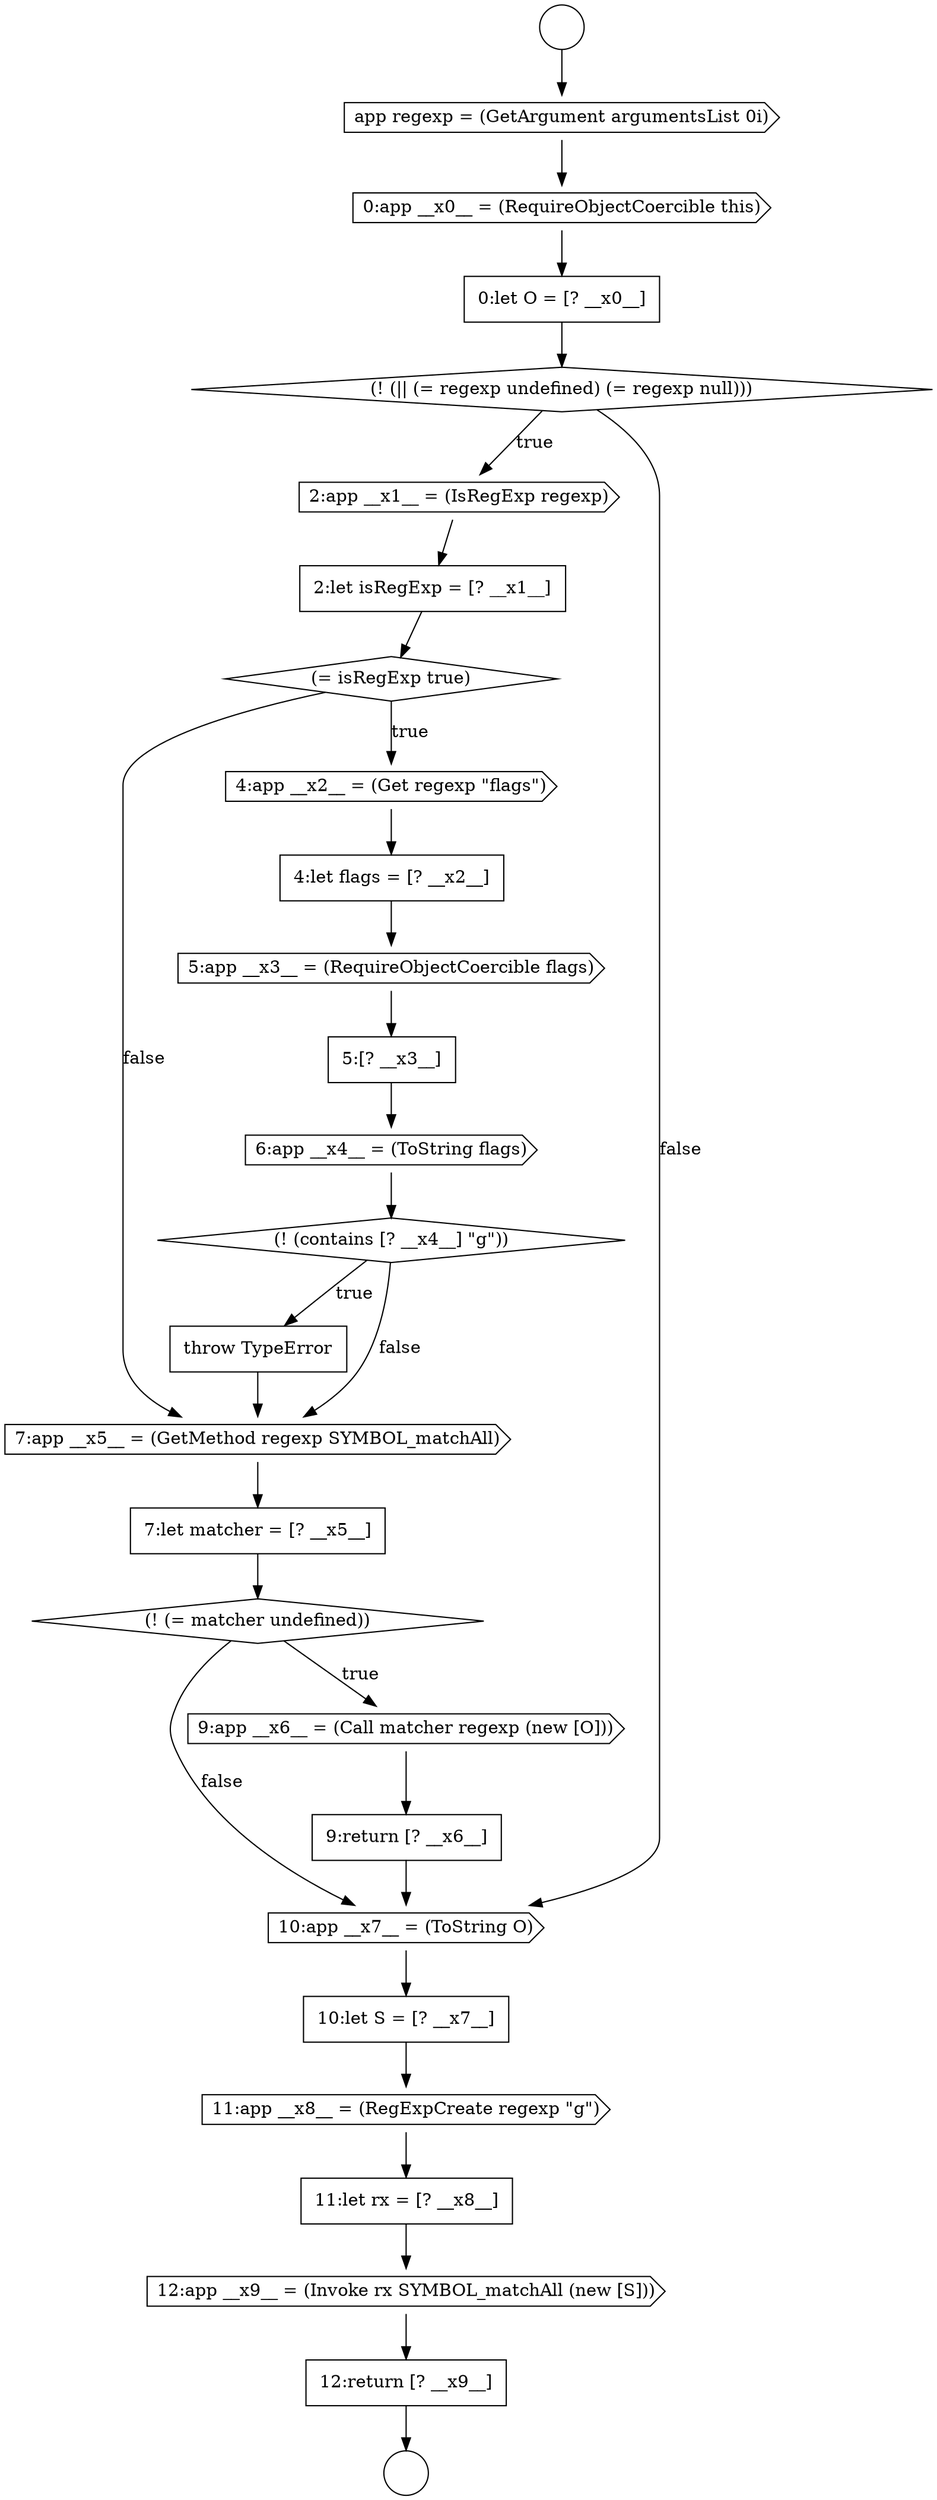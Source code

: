 digraph {
  node14057 [shape=cds, label=<<font color="black">5:app __x3__ = (RequireObjectCoercible flags)</font>> color="black" fillcolor="white" style=filled]
  node14051 [shape=diamond, label=<<font color="black">(! (|| (= regexp undefined) (= regexp null)))</font>> color="black" fillcolor="white" style=filled]
  node14060 [shape=diamond, label=<<font color="black">(! (contains [? __x4__] &quot;g&quot;))</font>> color="black" fillcolor="white" style=filled]
  node14064 [shape=diamond, label=<<font color="black">(! (= matcher undefined))</font>> color="black" fillcolor="white" style=filled]
  node14052 [shape=cds, label=<<font color="black">2:app __x1__ = (IsRegExp regexp)</font>> color="black" fillcolor="white" style=filled]
  node14067 [shape=cds, label=<<font color="black">10:app __x7__ = (ToString O)</font>> color="black" fillcolor="white" style=filled]
  node14072 [shape=none, margin=0, label=<<font color="black">
    <table border="0" cellborder="1" cellspacing="0" cellpadding="10">
      <tr><td align="left">12:return [? __x9__]</td></tr>
    </table>
  </font>> color="black" fillcolor="white" style=filled]
  node14059 [shape=cds, label=<<font color="black">6:app __x4__ = (ToString flags)</font>> color="black" fillcolor="white" style=filled]
  node14063 [shape=none, margin=0, label=<<font color="black">
    <table border="0" cellborder="1" cellspacing="0" cellpadding="10">
      <tr><td align="left">7:let matcher = [? __x5__]</td></tr>
    </table>
  </font>> color="black" fillcolor="white" style=filled]
  node14049 [shape=cds, label=<<font color="black">0:app __x0__ = (RequireObjectCoercible this)</font>> color="black" fillcolor="white" style=filled]
  node14068 [shape=none, margin=0, label=<<font color="black">
    <table border="0" cellborder="1" cellspacing="0" cellpadding="10">
      <tr><td align="left">10:let S = [? __x7__]</td></tr>
    </table>
  </font>> color="black" fillcolor="white" style=filled]
  node14058 [shape=none, margin=0, label=<<font color="black">
    <table border="0" cellborder="1" cellspacing="0" cellpadding="10">
      <tr><td align="left">5:[? __x3__]</td></tr>
    </table>
  </font>> color="black" fillcolor="white" style=filled]
  node14069 [shape=cds, label=<<font color="black">11:app __x8__ = (RegExpCreate regexp &quot;g&quot;)</font>> color="black" fillcolor="white" style=filled]
  node14050 [shape=none, margin=0, label=<<font color="black">
    <table border="0" cellborder="1" cellspacing="0" cellpadding="10">
      <tr><td align="left">0:let O = [? __x0__]</td></tr>
    </table>
  </font>> color="black" fillcolor="white" style=filled]
  node14056 [shape=none, margin=0, label=<<font color="black">
    <table border="0" cellborder="1" cellspacing="0" cellpadding="10">
      <tr><td align="left">4:let flags = [? __x2__]</td></tr>
    </table>
  </font>> color="black" fillcolor="white" style=filled]
  node14061 [shape=none, margin=0, label=<<font color="black">
    <table border="0" cellborder="1" cellspacing="0" cellpadding="10">
      <tr><td align="left">throw TypeError</td></tr>
    </table>
  </font>> color="black" fillcolor="white" style=filled]
  node14066 [shape=none, margin=0, label=<<font color="black">
    <table border="0" cellborder="1" cellspacing="0" cellpadding="10">
      <tr><td align="left">9:return [? __x6__]</td></tr>
    </table>
  </font>> color="black" fillcolor="white" style=filled]
  node14071 [shape=cds, label=<<font color="black">12:app __x9__ = (Invoke rx SYMBOL_matchAll (new [S]))</font>> color="black" fillcolor="white" style=filled]
  node14046 [shape=circle label=" " color="black" fillcolor="white" style=filled]
  node14048 [shape=cds, label=<<font color="black">app regexp = (GetArgument argumentsList 0i)</font>> color="black" fillcolor="white" style=filled]
  node14053 [shape=none, margin=0, label=<<font color="black">
    <table border="0" cellborder="1" cellspacing="0" cellpadding="10">
      <tr><td align="left">2:let isRegExp = [? __x1__]</td></tr>
    </table>
  </font>> color="black" fillcolor="white" style=filled]
  node14054 [shape=diamond, label=<<font color="black">(= isRegExp true)</font>> color="black" fillcolor="white" style=filled]
  node14047 [shape=circle label=" " color="black" fillcolor="white" style=filled]
  node14065 [shape=cds, label=<<font color="black">9:app __x6__ = (Call matcher regexp (new [O]))</font>> color="black" fillcolor="white" style=filled]
  node14070 [shape=none, margin=0, label=<<font color="black">
    <table border="0" cellborder="1" cellspacing="0" cellpadding="10">
      <tr><td align="left">11:let rx = [? __x8__]</td></tr>
    </table>
  </font>> color="black" fillcolor="white" style=filled]
  node14062 [shape=cds, label=<<font color="black">7:app __x5__ = (GetMethod regexp SYMBOL_matchAll)</font>> color="black" fillcolor="white" style=filled]
  node14055 [shape=cds, label=<<font color="black">4:app __x2__ = (Get regexp &quot;flags&quot;)</font>> color="black" fillcolor="white" style=filled]
  node14051 -> node14052 [label=<<font color="black">true</font>> color="black"]
  node14051 -> node14067 [label=<<font color="black">false</font>> color="black"]
  node14057 -> node14058 [ color="black"]
  node14049 -> node14050 [ color="black"]
  node14061 -> node14062 [ color="black"]
  node14069 -> node14070 [ color="black"]
  node14067 -> node14068 [ color="black"]
  node14046 -> node14048 [ color="black"]
  node14055 -> node14056 [ color="black"]
  node14058 -> node14059 [ color="black"]
  node14054 -> node14055 [label=<<font color="black">true</font>> color="black"]
  node14054 -> node14062 [label=<<font color="black">false</font>> color="black"]
  node14071 -> node14072 [ color="black"]
  node14056 -> node14057 [ color="black"]
  node14064 -> node14065 [label=<<font color="black">true</font>> color="black"]
  node14064 -> node14067 [label=<<font color="black">false</font>> color="black"]
  node14063 -> node14064 [ color="black"]
  node14068 -> node14069 [ color="black"]
  node14066 -> node14067 [ color="black"]
  node14060 -> node14061 [label=<<font color="black">true</font>> color="black"]
  node14060 -> node14062 [label=<<font color="black">false</font>> color="black"]
  node14052 -> node14053 [ color="black"]
  node14048 -> node14049 [ color="black"]
  node14070 -> node14071 [ color="black"]
  node14065 -> node14066 [ color="black"]
  node14072 -> node14047 [ color="black"]
  node14053 -> node14054 [ color="black"]
  node14059 -> node14060 [ color="black"]
  node14050 -> node14051 [ color="black"]
  node14062 -> node14063 [ color="black"]
}

